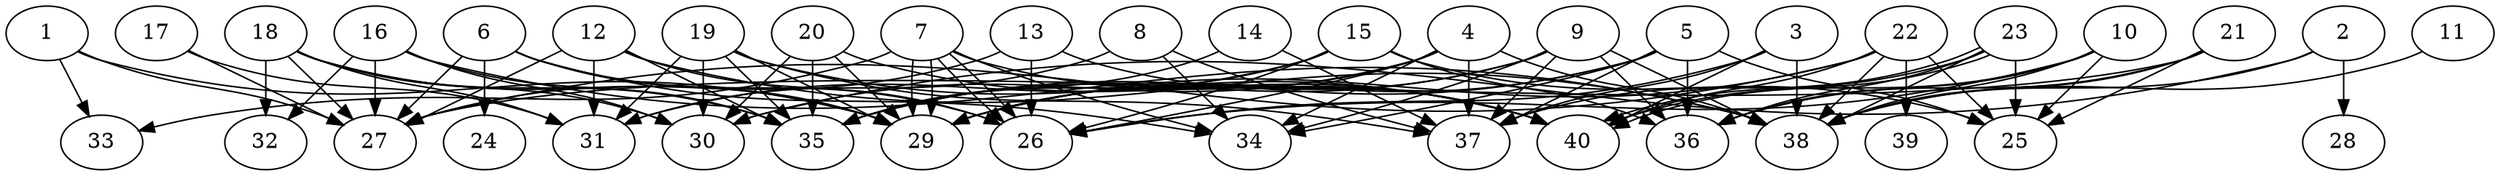 // DAG automatically generated by daggen at Thu Oct  3 14:06:49 2019
// ./daggen --dot -n 40 --ccr 0.5 --fat 0.9 --regular 0.5 --density 0.5 --mindata 5242880 --maxdata 52428800 
digraph G {
  1 [size="27379712", alpha="0.06", expect_size="13689856"] 
  1 -> 27 [size ="13689856"]
  1 -> 29 [size ="13689856"]
  1 -> 33 [size ="13689856"]
  2 [size="38084608", alpha="0.11", expect_size="19042304"] 
  2 -> 28 [size ="19042304"]
  2 -> 30 [size ="19042304"]
  2 -> 38 [size ="19042304"]
  3 [size="22228992", alpha="0.03", expect_size="11114496"] 
  3 -> 26 [size ="11114496"]
  3 -> 37 [size ="11114496"]
  3 -> 38 [size ="11114496"]
  3 -> 40 [size ="11114496"]
  4 [size="94806016", alpha="0.07", expect_size="47403008"] 
  4 -> 26 [size ="47403008"]
  4 -> 29 [size ="47403008"]
  4 -> 30 [size ="47403008"]
  4 -> 34 [size ="47403008"]
  4 -> 37 [size ="47403008"]
  4 -> 38 [size ="47403008"]
  5 [size="40800256", alpha="0.12", expect_size="20400128"] 
  5 -> 25 [size ="20400128"]
  5 -> 29 [size ="20400128"]
  5 -> 34 [size ="20400128"]
  5 -> 35 [size ="20400128"]
  5 -> 36 [size ="20400128"]
  5 -> 37 [size ="20400128"]
  6 [size="24504320", alpha="0.08", expect_size="12252160"] 
  6 -> 24 [size ="12252160"]
  6 -> 26 [size ="12252160"]
  6 -> 27 [size ="12252160"]
  6 -> 29 [size ="12252160"]
  6 -> 34 [size ="12252160"]
  7 [size="14874624", alpha="0.03", expect_size="7437312"] 
  7 -> 26 [size ="7437312"]
  7 -> 26 [size ="7437312"]
  7 -> 29 [size ="7437312"]
  7 -> 29 [size ="7437312"]
  7 -> 33 [size ="7437312"]
  7 -> 34 [size ="7437312"]
  7 -> 40 [size ="7437312"]
  8 [size="30197760", alpha="0.06", expect_size="15098880"] 
  8 -> 31 [size ="15098880"]
  8 -> 34 [size ="15098880"]
  8 -> 37 [size ="15098880"]
  9 [size="16713728", alpha="0.09", expect_size="8356864"] 
  9 -> 29 [size ="8356864"]
  9 -> 34 [size ="8356864"]
  9 -> 35 [size ="8356864"]
  9 -> 36 [size ="8356864"]
  9 -> 37 [size ="8356864"]
  9 -> 38 [size ="8356864"]
  10 [size="92514304", alpha="0.17", expect_size="46257152"] 
  10 -> 25 [size ="46257152"]
  10 -> 26 [size ="46257152"]
  10 -> 36 [size ="46257152"]
  10 -> 38 [size ="46257152"]
  10 -> 40 [size ="46257152"]
  11 [size="39602176", alpha="0.19", expect_size="19801088"] 
  11 -> 38 [size ="19801088"]
  12 [size="65941504", alpha="0.15", expect_size="32970752"] 
  12 -> 26 [size ="32970752"]
  12 -> 27 [size ="32970752"]
  12 -> 31 [size ="32970752"]
  12 -> 35 [size ="32970752"]
  12 -> 38 [size ="32970752"]
  13 [size="25014272", alpha="0.03", expect_size="12507136"] 
  13 -> 26 [size ="12507136"]
  13 -> 27 [size ="12507136"]
  13 -> 40 [size ="12507136"]
  14 [size="40814592", alpha="0.06", expect_size="20407296"] 
  14 -> 35 [size ="20407296"]
  14 -> 37 [size ="20407296"]
  15 [size="72562688", alpha="0.15", expect_size="36281344"] 
  15 -> 25 [size ="36281344"]
  15 -> 26 [size ="36281344"]
  15 -> 31 [size ="36281344"]
  15 -> 35 [size ="36281344"]
  15 -> 36 [size ="36281344"]
  16 [size="33427456", alpha="0.20", expect_size="16713728"] 
  16 -> 27 [size ="16713728"]
  16 -> 30 [size ="16713728"]
  16 -> 32 [size ="16713728"]
  16 -> 35 [size ="16713728"]
  16 -> 38 [size ="16713728"]
  17 [size="70385664", alpha="0.03", expect_size="35192832"] 
  17 -> 27 [size ="35192832"]
  17 -> 31 [size ="35192832"]
  18 [size="85133312", alpha="0.02", expect_size="42566656"] 
  18 -> 27 [size ="42566656"]
  18 -> 29 [size ="42566656"]
  18 -> 30 [size ="42566656"]
  18 -> 31 [size ="42566656"]
  18 -> 32 [size ="42566656"]
  18 -> 35 [size ="42566656"]
  19 [size="17520640", alpha="0.05", expect_size="8760320"] 
  19 -> 29 [size ="8760320"]
  19 -> 30 [size ="8760320"]
  19 -> 31 [size ="8760320"]
  19 -> 35 [size ="8760320"]
  19 -> 37 [size ="8760320"]
  19 -> 40 [size ="8760320"]
  20 [size="61628416", alpha="0.11", expect_size="30814208"] 
  20 -> 29 [size ="30814208"]
  20 -> 30 [size ="30814208"]
  20 -> 35 [size ="30814208"]
  20 -> 40 [size ="30814208"]
  21 [size="46747648", alpha="0.01", expect_size="23373824"] 
  21 -> 25 [size ="23373824"]
  21 -> 27 [size ="23373824"]
  21 -> 36 [size ="23373824"]
  21 -> 38 [size ="23373824"]
  22 [size="41623552", alpha="0.16", expect_size="20811776"] 
  22 -> 25 [size ="20811776"]
  22 -> 27 [size ="20811776"]
  22 -> 29 [size ="20811776"]
  22 -> 38 [size ="20811776"]
  22 -> 39 [size ="20811776"]
  22 -> 40 [size ="20811776"]
  23 [size="20008960", alpha="0.14", expect_size="10004480"] 
  23 -> 25 [size ="10004480"]
  23 -> 36 [size ="10004480"]
  23 -> 37 [size ="10004480"]
  23 -> 38 [size ="10004480"]
  23 -> 40 [size ="10004480"]
  23 -> 40 [size ="10004480"]
  24 [size="34588672", alpha="0.10", expect_size="17294336"] 
  25 [size="62382080", alpha="0.12", expect_size="31191040"] 
  26 [size="39563264", alpha="0.17", expect_size="19781632"] 
  27 [size="38469632", alpha="0.04", expect_size="19234816"] 
  28 [size="51105792", alpha="0.14", expect_size="25552896"] 
  29 [size="60612608", alpha="0.06", expect_size="30306304"] 
  30 [size="84383744", alpha="0.15", expect_size="42191872"] 
  31 [size="42262528", alpha="0.10", expect_size="21131264"] 
  32 [size="45512704", alpha="0.17", expect_size="22756352"] 
  33 [size="27363328", alpha="0.07", expect_size="13681664"] 
  34 [size="93931520", alpha="0.03", expect_size="46965760"] 
  35 [size="46422016", alpha="0.13", expect_size="23211008"] 
  36 [size="103892992", alpha="0.07", expect_size="51946496"] 
  37 [size="91621376", alpha="0.14", expect_size="45810688"] 
  38 [size="13993984", alpha="0.17", expect_size="6996992"] 
  39 [size="79468544", alpha="0.02", expect_size="39734272"] 
  40 [size="11161600", alpha="0.17", expect_size="5580800"] 
}
